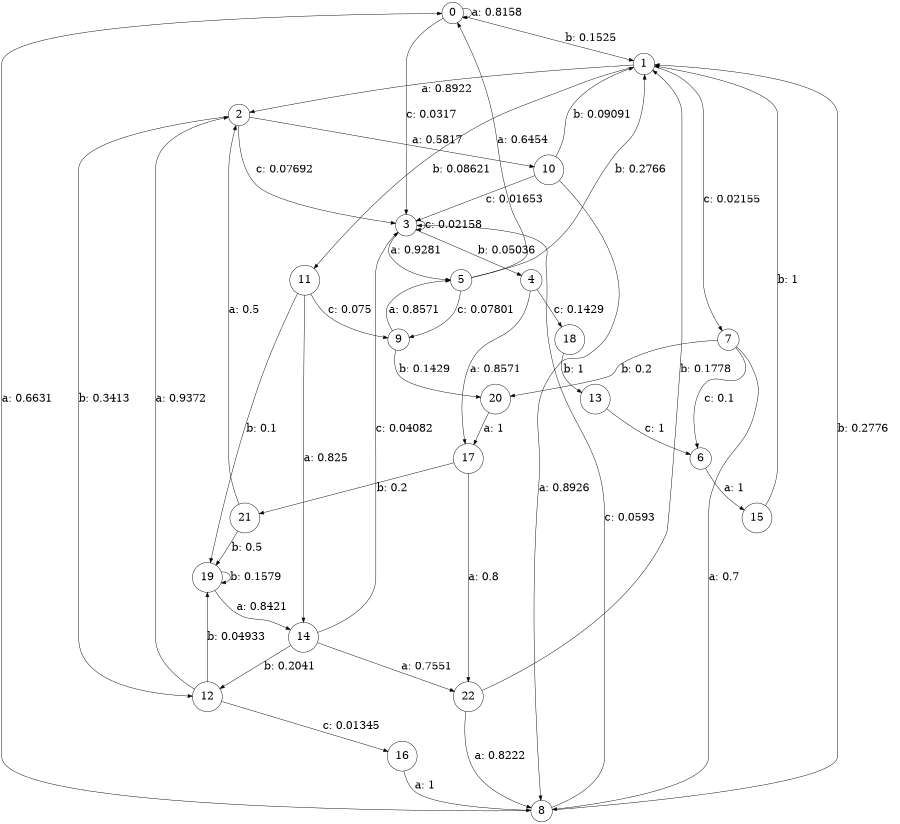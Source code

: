 digraph "d1-400nw-t1-cen-SML" {
size = "6,8.5";
ratio = "fill";
node [shape = circle];
node [fontsize = 24];
edge [fontsize = 24];
0 -> 0 [label = "a: 0.8158   "];
0 -> 1 [label = "b: 0.1525   "];
0 -> 3 [label = "c: 0.0317   "];
1 -> 2 [label = "a: 0.8922   "];
1 -> 11 [label = "b: 0.08621  "];
1 -> 7 [label = "c: 0.02155  "];
2 -> 10 [label = "a: 0.5817   "];
2 -> 12 [label = "b: 0.3413   "];
2 -> 3 [label = "c: 0.07692  "];
3 -> 5 [label = "a: 0.9281   "];
3 -> 4 [label = "b: 0.05036  "];
3 -> 3 [label = "c: 0.02158  "];
4 -> 17 [label = "a: 0.8571   "];
4 -> 18 [label = "c: 0.1429   "];
5 -> 0 [label = "a: 0.6454   "];
5 -> 1 [label = "b: 0.2766   "];
5 -> 9 [label = "c: 0.07801  "];
6 -> 15 [label = "a: 1        "];
7 -> 8 [label = "a: 0.7      "];
7 -> 20 [label = "b: 0.2      "];
7 -> 6 [label = "c: 0.1      "];
8 -> 0 [label = "a: 0.6631   "];
8 -> 1 [label = "b: 0.2776   "];
8 -> 3 [label = "c: 0.0593   "];
9 -> 5 [label = "a: 0.8571   "];
9 -> 20 [label = "b: 0.1429   "];
10 -> 8 [label = "a: 0.8926   "];
10 -> 1 [label = "b: 0.09091  "];
10 -> 3 [label = "c: 0.01653  "];
11 -> 14 [label = "a: 0.825    "];
11 -> 19 [label = "b: 0.1      "];
11 -> 9 [label = "c: 0.075    "];
12 -> 2 [label = "a: 0.9372   "];
12 -> 19 [label = "b: 0.04933  "];
12 -> 16 [label = "c: 0.01345  "];
13 -> 6 [label = "c: 1        "];
14 -> 22 [label = "a: 0.7551   "];
14 -> 12 [label = "b: 0.2041   "];
14 -> 3 [label = "c: 0.04082  "];
15 -> 1 [label = "b: 1        "];
16 -> 8 [label = "a: 1        "];
17 -> 22 [label = "a: 0.8      "];
17 -> 21 [label = "b: 0.2      "];
18 -> 13 [label = "b: 1        "];
19 -> 14 [label = "a: 0.8421   "];
19 -> 19 [label = "b: 0.1579   "];
20 -> 17 [label = "a: 1        "];
21 -> 2 [label = "a: 0.5      "];
21 -> 19 [label = "b: 0.5      "];
22 -> 8 [label = "a: 0.8222   "];
22 -> 1 [label = "b: 0.1778   "];
}